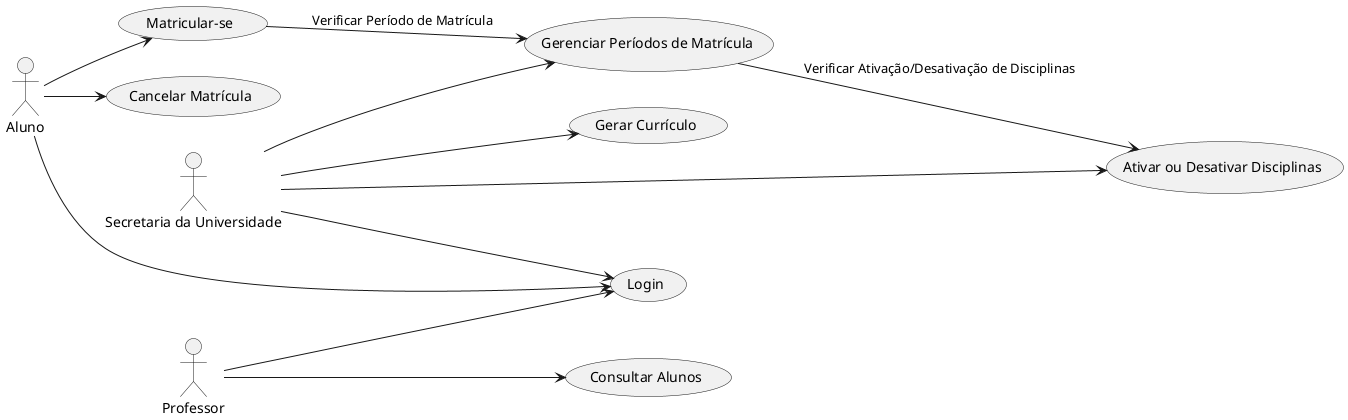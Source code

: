 @startuml
left to right direction
actor Aluno as aluno
actor "Secretaria da Universidade" as secretaria
actor Professor as professor

usecase "Matricular-se" as Matricular
usecase "Cancelar Matrícula" as CancelarMatricula
usecase "Gerar Currículo" as GerarCurriculo
usecase "Gerenciar Períodos de Matrícula" as GerenciarPeriodos
usecase "Ativar ou Desativar Disciplinas" as GerenciarDisciplinas
usecase "Consultar Alunos" as ConsultarAlunos
usecase "Login" as Login

aluno --> Matricular
aluno --> CancelarMatricula
aluno --> Login

secretaria --> GerarCurriculo
secretaria --> GerenciarPeriodos
secretaria --> GerenciarDisciplinas
secretaria --> Login

professor --> ConsultarAlunos
professor --> Login

Matricular --> GerenciarPeriodos : "Verificar Período de Matrícula"
GerenciarPeriodos --> GerenciarDisciplinas : "Verificar Ativação/Desativação de Disciplinas"
@enduml